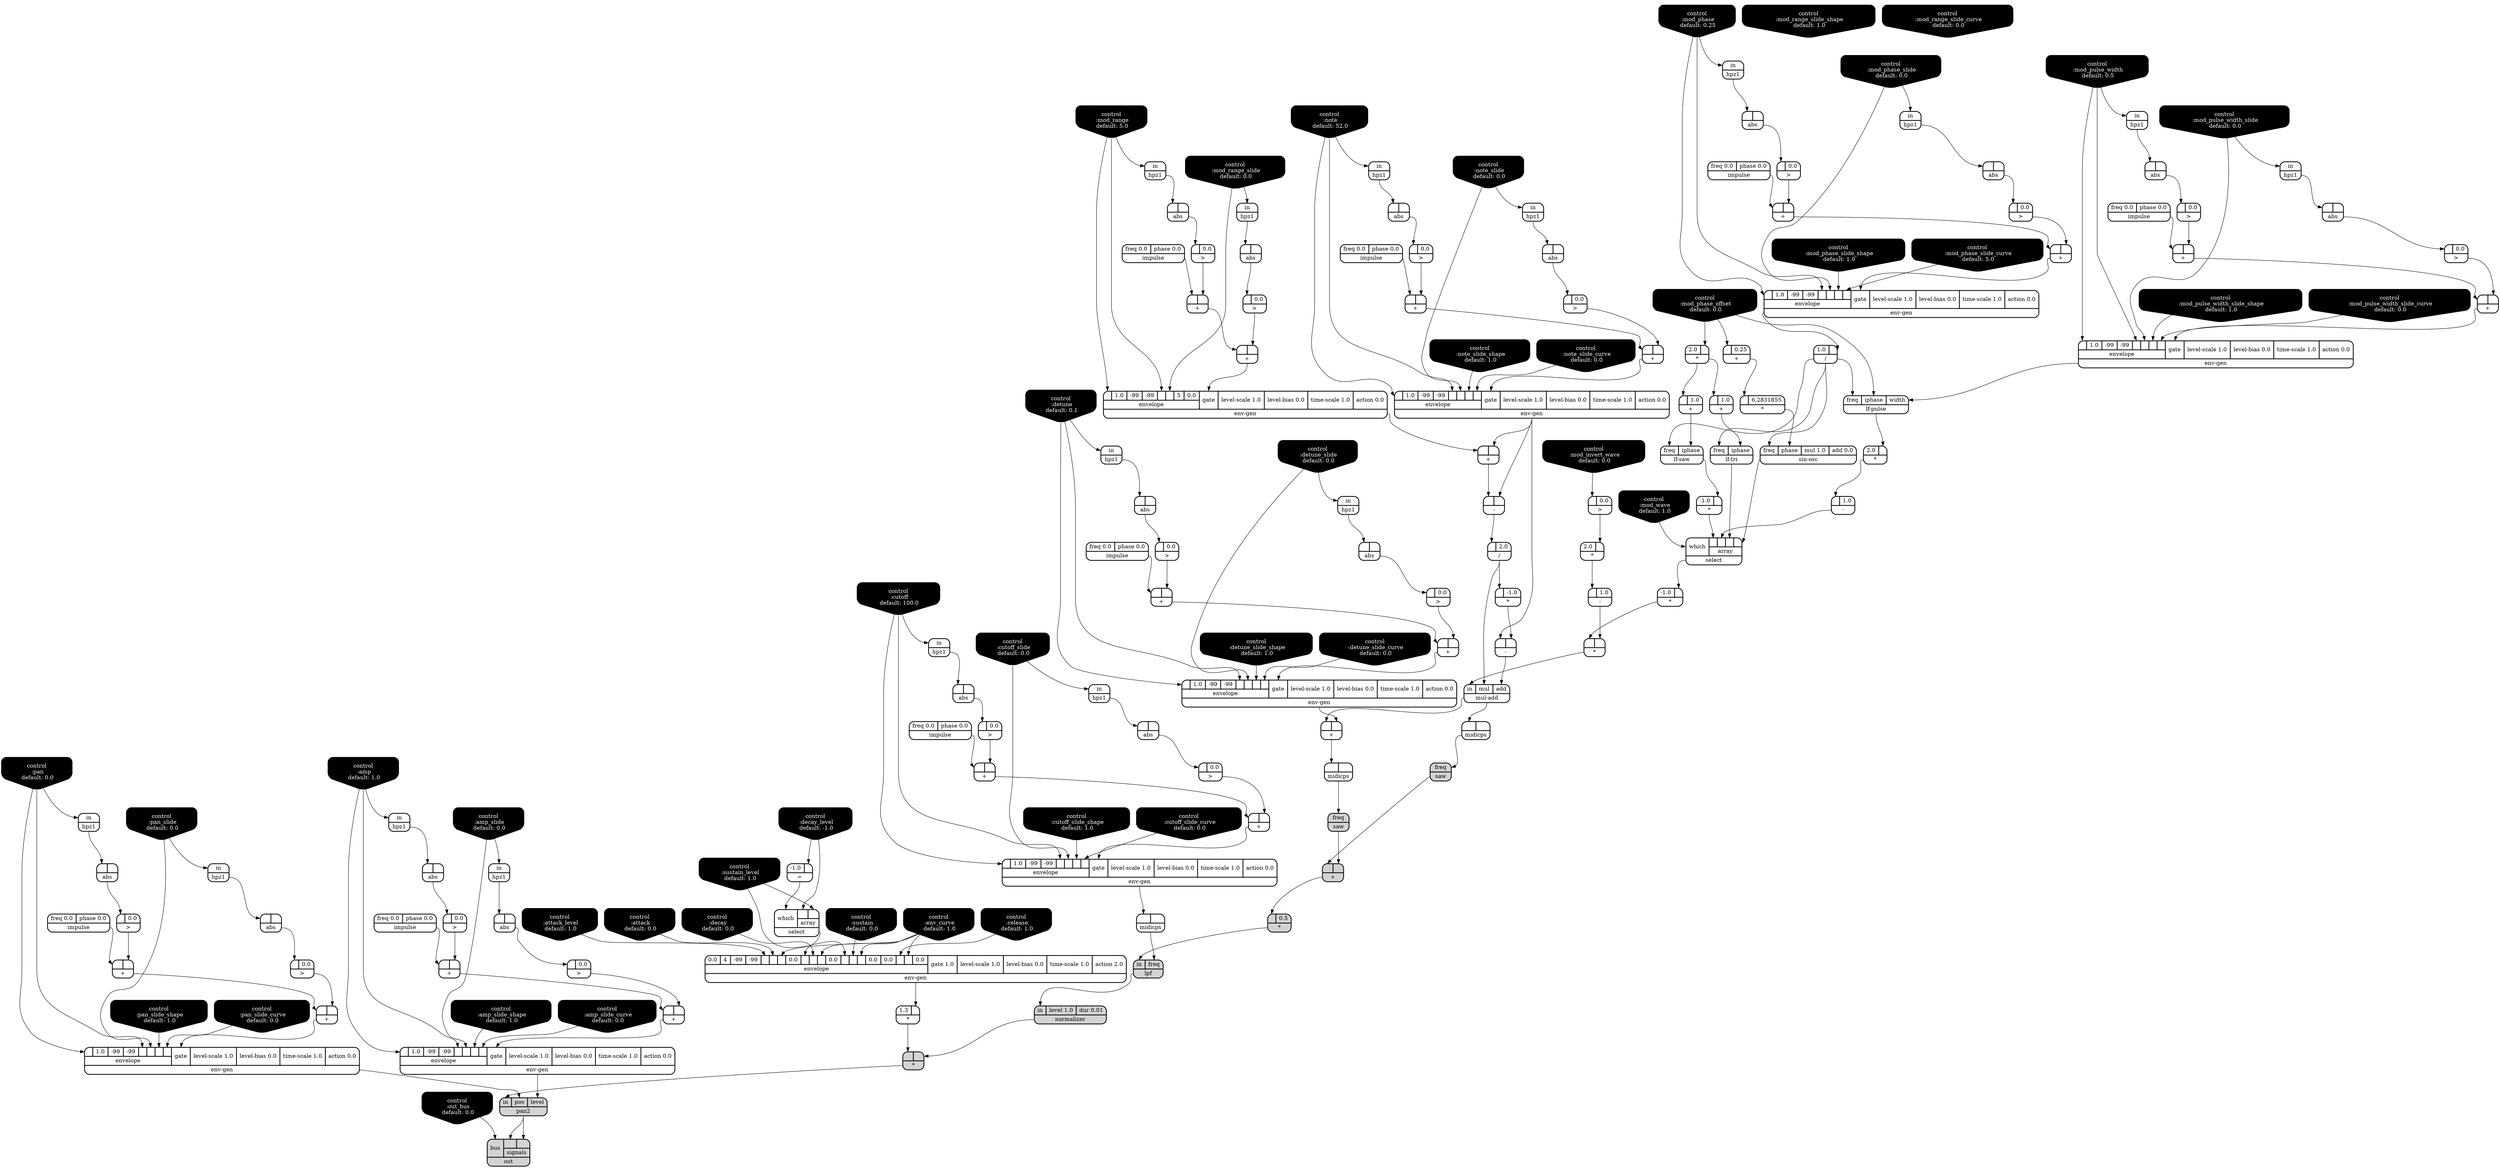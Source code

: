 digraph synthdef {
60 [label = "{{ <a> 2.0|<b> } |<__UG_NAME__>* }" style="bold, rounded" shape=record rankdir=LR];
74 [label = "{{ <a> -1.0|<b> } |<__UG_NAME__>* }" style="bold, rounded" shape=record rankdir=LR];
86 [label = "{{ <a> 2.0|<b> } |<__UG_NAME__>* }" style="bold, rounded" shape=record rankdir=LR];
91 [label = "{{ <a> |<b> 6.2831855} |<__UG_NAME__>* }" style="bold, rounded" shape=record rankdir=LR];
94 [label = "{{ <a> -1.0|<b> } |<__UG_NAME__>* }" style="bold, rounded" shape=record rankdir=LR];
96 [label = "{{ <a> 2.0|<b> } |<__UG_NAME__>* }" style="bold, rounded" shape=record rankdir=LR];
98 [label = "{{ <a> |<b> } |<__UG_NAME__>* }" style="bold, rounded" shape=record rankdir=LR];
122 [label = "{{ <a> |<b> -1.0} |<__UG_NAME__>* }" style="bold, rounded" shape=record rankdir=LR];
141 [label = "{{ <a> |<b> 0.5} |<__UG_NAME__>* }" style="filled, bold, rounded"  shape=record rankdir=LR];
157 [label = "{{ <a> 1.3|<b> } |<__UG_NAME__>* }" style="bold, rounded" shape=record rankdir=LR];
158 [label = "{{ <a> |<b> } |<__UG_NAME__>* }" style="filled, bold, rounded"  shape=record rankdir=LR];
48 [label = "{{ <a> |<b> } |<__UG_NAME__>+ }" style="bold, rounded" shape=record rankdir=LR];
53 [label = "{{ <a> |<b> } |<__UG_NAME__>+ }" style="bold, rounded" shape=record rankdir=LR];
57 [label = "{{ <a> |<b> } |<__UG_NAME__>+ }" style="bold, rounded" shape=record rankdir=LR];
65 [label = "{{ <a> |<b> } |<__UG_NAME__>+ }" style="bold, rounded" shape=record rankdir=LR];
69 [label = "{{ <a> |<b> } |<__UG_NAME__>+ }" style="bold, rounded" shape=record rankdir=LR];
72 [label = "{{ <a> |<b> 1.0} |<__UG_NAME__>+ }" style="bold, rounded" shape=record rankdir=LR];
79 [label = "{{ <a> |<b> } |<__UG_NAME__>+ }" style="bold, rounded" shape=record rankdir=LR];
83 [label = "{{ <a> |<b> } |<__UG_NAME__>+ }" style="bold, rounded" shape=record rankdir=LR];
88 [label = "{{ <a> |<b> 1.0} |<__UG_NAME__>+ }" style="bold, rounded" shape=record rankdir=LR];
90 [label = "{{ <a> |<b> 0.25} |<__UG_NAME__>+ }" style="bold, rounded" shape=record rankdir=LR];
103 [label = "{{ <a> |<b> } |<__UG_NAME__>+ }" style="bold, rounded" shape=record rankdir=LR];
107 [label = "{{ <a> |<b> } |<__UG_NAME__>+ }" style="bold, rounded" shape=record rankdir=LR];
113 [label = "{{ <a> |<b> } |<__UG_NAME__>+ }" style="bold, rounded" shape=record rankdir=LR];
117 [label = "{{ <a> |<b> } |<__UG_NAME__>+ }" style="bold, rounded" shape=record rankdir=LR];
119 [label = "{{ <a> |<b> } |<__UG_NAME__>+ }" style="bold, rounded" shape=record rankdir=LR];
131 [label = "{{ <a> |<b> } |<__UG_NAME__>+ }" style="bold, rounded" shape=record rankdir=LR];
135 [label = "{{ <a> |<b> } |<__UG_NAME__>+ }" style="bold, rounded" shape=record rankdir=LR];
137 [label = "{{ <a> |<b> } |<__UG_NAME__>+ }" style="bold, rounded" shape=record rankdir=LR];
140 [label = "{{ <a> |<b> } |<__UG_NAME__>+ }" style="filled, bold, rounded"  shape=record rankdir=LR];
148 [label = "{{ <a> |<b> } |<__UG_NAME__>+ }" style="bold, rounded" shape=record rankdir=LR];
152 [label = "{{ <a> |<b> } |<__UG_NAME__>+ }" style="bold, rounded" shape=record rankdir=LR];
162 [label = "{{ <a> |<b> } |<__UG_NAME__>+ }" style="bold, rounded" shape=record rankdir=LR];
87 [label = "{{ <a> |<b> 1.0} |<__UG_NAME__>- }" style="bold, rounded" shape=record rankdir=LR];
97 [label = "{{ <a> |<b> 1.0} |<__UG_NAME__>- }" style="bold, rounded" shape=record rankdir=LR];
120 [label = "{{ <a> |<b> } |<__UG_NAME__>- }" style="bold, rounded" shape=record rankdir=LR];
123 [label = "{{ <a> |<b> } |<__UG_NAME__>- }" style="bold, rounded" shape=record rankdir=LR];
71 [label = "{{ <a> 1.0|<b> } |<__UG_NAME__>/ }" style="bold, rounded" shape=record rankdir=LR];
121 [label = "{{ <a> |<b> 2.0} |<__UG_NAME__>/ }" style="bold, rounded" shape=record rankdir=LR];
154 [label = "{{ <a> -1.0|<b> } |<__UG_NAME__>= }" style="bold, rounded" shape=record rankdir=LR];
47 [label = "{{ <a> |<b> 0.0} |<__UG_NAME__>\> }" style="bold, rounded" shape=record rankdir=LR];
51 [label = "{{ <a> |<b> 0.0} |<__UG_NAME__>\> }" style="bold, rounded" shape=record rankdir=LR];
56 [label = "{{ <a> |<b> 0.0} |<__UG_NAME__>\> }" style="bold, rounded" shape=record rankdir=LR];
64 [label = "{{ <a> |<b> 0.0} |<__UG_NAME__>\> }" style="bold, rounded" shape=record rankdir=LR];
68 [label = "{{ <a> |<b> 0.0} |<__UG_NAME__>\> }" style="bold, rounded" shape=record rankdir=LR];
78 [label = "{{ <a> |<b> 0.0} |<__UG_NAME__>\> }" style="bold, rounded" shape=record rankdir=LR];
82 [label = "{{ <a> |<b> 0.0} |<__UG_NAME__>\> }" style="bold, rounded" shape=record rankdir=LR];
95 [label = "{{ <a> |<b> 0.0} |<__UG_NAME__>\> }" style="bold, rounded" shape=record rankdir=LR];
102 [label = "{{ <a> |<b> 0.0} |<__UG_NAME__>\> }" style="bold, rounded" shape=record rankdir=LR];
106 [label = "{{ <a> |<b> 0.0} |<__UG_NAME__>\> }" style="bold, rounded" shape=record rankdir=LR];
112 [label = "{{ <a> |<b> 0.0} |<__UG_NAME__>\> }" style="bold, rounded" shape=record rankdir=LR];
116 [label = "{{ <a> |<b> 0.0} |<__UG_NAME__>\> }" style="bold, rounded" shape=record rankdir=LR];
130 [label = "{{ <a> |<b> 0.0} |<__UG_NAME__>\> }" style="bold, rounded" shape=record rankdir=LR];
134 [label = "{{ <a> |<b> 0.0} |<__UG_NAME__>\> }" style="bold, rounded" shape=record rankdir=LR];
147 [label = "{{ <a> |<b> 0.0} |<__UG_NAME__>\> }" style="bold, rounded" shape=record rankdir=LR];
151 [label = "{{ <a> |<b> 0.0} |<__UG_NAME__>\> }" style="bold, rounded" shape=record rankdir=LR];
161 [label = "{{ <a> |<b> 0.0} |<__UG_NAME__>\> }" style="bold, rounded" shape=record rankdir=LR];
46 [label = "{{ <a> |<b> } |<__UG_NAME__>abs }" style="bold, rounded" shape=record rankdir=LR];
50 [label = "{{ <a> |<b> } |<__UG_NAME__>abs }" style="bold, rounded" shape=record rankdir=LR];
55 [label = "{{ <a> |<b> } |<__UG_NAME__>abs }" style="bold, rounded" shape=record rankdir=LR];
63 [label = "{{ <a> |<b> } |<__UG_NAME__>abs }" style="bold, rounded" shape=record rankdir=LR];
67 [label = "{{ <a> |<b> } |<__UG_NAME__>abs }" style="bold, rounded" shape=record rankdir=LR];
77 [label = "{{ <a> |<b> } |<__UG_NAME__>abs }" style="bold, rounded" shape=record rankdir=LR];
81 [label = "{{ <a> |<b> } |<__UG_NAME__>abs }" style="bold, rounded" shape=record rankdir=LR];
101 [label = "{{ <a> |<b> } |<__UG_NAME__>abs }" style="bold, rounded" shape=record rankdir=LR];
105 [label = "{{ <a> |<b> } |<__UG_NAME__>abs }" style="bold, rounded" shape=record rankdir=LR];
111 [label = "{{ <a> |<b> } |<__UG_NAME__>abs }" style="bold, rounded" shape=record rankdir=LR];
115 [label = "{{ <a> |<b> } |<__UG_NAME__>abs }" style="bold, rounded" shape=record rankdir=LR];
129 [label = "{{ <a> |<b> } |<__UG_NAME__>abs }" style="bold, rounded" shape=record rankdir=LR];
133 [label = "{{ <a> |<b> } |<__UG_NAME__>abs }" style="bold, rounded" shape=record rankdir=LR];
146 [label = "{{ <a> |<b> } |<__UG_NAME__>abs }" style="bold, rounded" shape=record rankdir=LR];
150 [label = "{{ <a> |<b> } |<__UG_NAME__>abs }" style="bold, rounded" shape=record rankdir=LR];
160 [label = "{{ <a> |<b> } |<__UG_NAME__>abs }" style="bold, rounded" shape=record rankdir=LR];
0 [label = "control
 :note
 default: 52.0" shape=invhouse style="rounded, filled, bold" fillcolor=black fontcolor=white ]; 
1 [label = "control
 :note_slide
 default: 0.0" shape=invhouse style="rounded, filled, bold" fillcolor=black fontcolor=white ]; 
2 [label = "control
 :note_slide_shape
 default: 1.0" shape=invhouse style="rounded, filled, bold" fillcolor=black fontcolor=white ]; 
3 [label = "control
 :note_slide_curve
 default: 0.0" shape=invhouse style="rounded, filled, bold" fillcolor=black fontcolor=white ]; 
4 [label = "control
 :amp
 default: 1.0" shape=invhouse style="rounded, filled, bold" fillcolor=black fontcolor=white ]; 
5 [label = "control
 :amp_slide
 default: 0.0" shape=invhouse style="rounded, filled, bold" fillcolor=black fontcolor=white ]; 
6 [label = "control
 :amp_slide_shape
 default: 1.0" shape=invhouse style="rounded, filled, bold" fillcolor=black fontcolor=white ]; 
7 [label = "control
 :amp_slide_curve
 default: 0.0" shape=invhouse style="rounded, filled, bold" fillcolor=black fontcolor=white ]; 
8 [label = "control
 :pan
 default: 0.0" shape=invhouse style="rounded, filled, bold" fillcolor=black fontcolor=white ]; 
9 [label = "control
 :pan_slide
 default: 0.0" shape=invhouse style="rounded, filled, bold" fillcolor=black fontcolor=white ]; 
10 [label = "control
 :pan_slide_shape
 default: 1.0" shape=invhouse style="rounded, filled, bold" fillcolor=black fontcolor=white ]; 
11 [label = "control
 :pan_slide_curve
 default: 0.0" shape=invhouse style="rounded, filled, bold" fillcolor=black fontcolor=white ]; 
12 [label = "control
 :attack
 default: 0.0" shape=invhouse style="rounded, filled, bold" fillcolor=black fontcolor=white ]; 
13 [label = "control
 :decay
 default: 0.0" shape=invhouse style="rounded, filled, bold" fillcolor=black fontcolor=white ]; 
14 [label = "control
 :sustain
 default: 0.0" shape=invhouse style="rounded, filled, bold" fillcolor=black fontcolor=white ]; 
15 [label = "control
 :release
 default: 1.0" shape=invhouse style="rounded, filled, bold" fillcolor=black fontcolor=white ]; 
16 [label = "control
 :attack_level
 default: 1.0" shape=invhouse style="rounded, filled, bold" fillcolor=black fontcolor=white ]; 
17 [label = "control
 :decay_level
 default: -1.0" shape=invhouse style="rounded, filled, bold" fillcolor=black fontcolor=white ]; 
18 [label = "control
 :sustain_level
 default: 1.0" shape=invhouse style="rounded, filled, bold" fillcolor=black fontcolor=white ]; 
19 [label = "control
 :env_curve
 default: 1.0" shape=invhouse style="rounded, filled, bold" fillcolor=black fontcolor=white ]; 
20 [label = "control
 :cutoff
 default: 100.0" shape=invhouse style="rounded, filled, bold" fillcolor=black fontcolor=white ]; 
21 [label = "control
 :cutoff_slide
 default: 0.0" shape=invhouse style="rounded, filled, bold" fillcolor=black fontcolor=white ]; 
22 [label = "control
 :cutoff_slide_shape
 default: 1.0" shape=invhouse style="rounded, filled, bold" fillcolor=black fontcolor=white ]; 
23 [label = "control
 :cutoff_slide_curve
 default: 0.0" shape=invhouse style="rounded, filled, bold" fillcolor=black fontcolor=white ]; 
24 [label = "control
 :mod_phase
 default: 0.25" shape=invhouse style="rounded, filled, bold" fillcolor=black fontcolor=white ]; 
25 [label = "control
 :mod_phase_slide
 default: 0.0" shape=invhouse style="rounded, filled, bold" fillcolor=black fontcolor=white ]; 
26 [label = "control
 :mod_phase_slide_shape
 default: 1.0" shape=invhouse style="rounded, filled, bold" fillcolor=black fontcolor=white ]; 
27 [label = "control
 :mod_phase_slide_curve
 default: 5.0" shape=invhouse style="rounded, filled, bold" fillcolor=black fontcolor=white ]; 
28 [label = "control
 :mod_range
 default: 5.0" shape=invhouse style="rounded, filled, bold" fillcolor=black fontcolor=white ]; 
29 [label = "control
 :mod_range_slide
 default: 0.0" shape=invhouse style="rounded, filled, bold" fillcolor=black fontcolor=white ]; 
30 [label = "control
 :mod_range_slide_shape
 default: 1.0" shape=invhouse style="rounded, filled, bold" fillcolor=black fontcolor=white ]; 
31 [label = "control
 :mod_range_slide_curve
 default: 0.0" shape=invhouse style="rounded, filled, bold" fillcolor=black fontcolor=white ]; 
32 [label = "control
 :mod_pulse_width
 default: 0.5" shape=invhouse style="rounded, filled, bold" fillcolor=black fontcolor=white ]; 
33 [label = "control
 :mod_pulse_width_slide
 default: 0.0" shape=invhouse style="rounded, filled, bold" fillcolor=black fontcolor=white ]; 
34 [label = "control
 :mod_pulse_width_slide_shape
 default: 1.0" shape=invhouse style="rounded, filled, bold" fillcolor=black fontcolor=white ]; 
35 [label = "control
 :mod_pulse_width_slide_curve
 default: 0.0" shape=invhouse style="rounded, filled, bold" fillcolor=black fontcolor=white ]; 
36 [label = "control
 :mod_phase_offset
 default: 0.0" shape=invhouse style="rounded, filled, bold" fillcolor=black fontcolor=white ]; 
37 [label = "control
 :mod_wave
 default: 1.0" shape=invhouse style="rounded, filled, bold" fillcolor=black fontcolor=white ]; 
38 [label = "control
 :mod_invert_wave
 default: 0.0" shape=invhouse style="rounded, filled, bold" fillcolor=black fontcolor=white ]; 
39 [label = "control
 :detune
 default: 0.1" shape=invhouse style="rounded, filled, bold" fillcolor=black fontcolor=white ]; 
40 [label = "control
 :detune_slide
 default: 0.0" shape=invhouse style="rounded, filled, bold" fillcolor=black fontcolor=white ]; 
41 [label = "control
 :detune_slide_shape
 default: 1.0" shape=invhouse style="rounded, filled, bold" fillcolor=black fontcolor=white ]; 
42 [label = "control
 :detune_slide_curve
 default: 0.0" shape=invhouse style="rounded, filled, bold" fillcolor=black fontcolor=white ]; 
43 [label = "control
 :out_bus
 default: 0.0" shape=invhouse style="rounded, filled, bold" fillcolor=black fontcolor=white ]; 
58 [label = "{{ {{<envelope___control___0>|1.0|-99|-99|<envelope___control___4>|<envelope___control___5>|<envelope___control___6>|<envelope___control___7>}|envelope}|<gate> gate|<level____scale> level-scale 1.0|<level____bias> level-bias 0.0|<time____scale> time-scale 1.0|<action> action 0.0} |<__UG_NAME__>env-gen }" style="bold, rounded" shape=record rankdir=LR];
70 [label = "{{ {{<envelope___control___0>|1.0|-99|-99|<envelope___control___4>|<envelope___control___5>|<envelope___control___6>|<envelope___control___7>}|envelope}|<gate> gate|<level____scale> level-scale 1.0|<level____bias> level-bias 0.0|<time____scale> time-scale 1.0|<action> action 0.0} |<__UG_NAME__>env-gen }" style="bold, rounded" shape=record rankdir=LR];
84 [label = "{{ {{<envelope___control___0>|1.0|-99|-99|<envelope___control___4>|<envelope___control___5>|<envelope___control___6>|<envelope___control___7>}|envelope}|<gate> gate|<level____scale> level-scale 1.0|<level____bias> level-bias 0.0|<time____scale> time-scale 1.0|<action> action 0.0} |<__UG_NAME__>env-gen }" style="bold, rounded" shape=record rankdir=LR];
108 [label = "{{ {{<envelope___control___0>|1.0|-99|-99|<envelope___control___4>|<envelope___control___5>|5|0.0}|envelope}|<gate> gate|<level____scale> level-scale 1.0|<level____bias> level-bias 0.0|<time____scale> time-scale 1.0|<action> action 0.0} |<__UG_NAME__>env-gen }" style="bold, rounded" shape=record rankdir=LR];
118 [label = "{{ {{<envelope___control___0>|1.0|-99|-99|<envelope___control___4>|<envelope___control___5>|<envelope___control___6>|<envelope___control___7>}|envelope}|<gate> gate|<level____scale> level-scale 1.0|<level____bias> level-bias 0.0|<time____scale> time-scale 1.0|<action> action 0.0} |<__UG_NAME__>env-gen }" style="bold, rounded" shape=record rankdir=LR];
136 [label = "{{ {{<envelope___control___0>|1.0|-99|-99|<envelope___control___4>|<envelope___control___5>|<envelope___control___6>|<envelope___control___7>}|envelope}|<gate> gate|<level____scale> level-scale 1.0|<level____bias> level-bias 0.0|<time____scale> time-scale 1.0|<action> action 0.0} |<__UG_NAME__>env-gen }" style="bold, rounded" shape=record rankdir=LR];
153 [label = "{{ {{<envelope___control___0>|1.0|-99|-99|<envelope___control___4>|<envelope___control___5>|<envelope___control___6>|<envelope___control___7>}|envelope}|<gate> gate|<level____scale> level-scale 1.0|<level____bias> level-bias 0.0|<time____scale> time-scale 1.0|<action> action 0.0} |<__UG_NAME__>env-gen }" style="bold, rounded" shape=record rankdir=LR];
156 [label = "{{ {{0.0|4|-99|-99|<envelope___control___4>|<envelope___control___5>|<envelope___control___6>|0.0|<envelope___select___8>|<envelope___control___9>|<envelope___control___10>|0.0|<envelope___control___12>|<envelope___control___13>|<envelope___control___14>|0.0|0.0|<envelope___control___17>|<envelope___control___18>|0.0}|envelope}|<gate> gate 1.0|<level____scale> level-scale 1.0|<level____bias> level-bias 0.0|<time____scale> time-scale 1.0|<action> action 2.0} |<__UG_NAME__>env-gen }" style="bold, rounded" shape=record rankdir=LR];
163 [label = "{{ {{<envelope___control___0>|1.0|-99|-99|<envelope___control___4>|<envelope___control___5>|<envelope___control___6>|<envelope___control___7>}|envelope}|<gate> gate|<level____scale> level-scale 1.0|<level____bias> level-bias 0.0|<time____scale> time-scale 1.0|<action> action 0.0} |<__UG_NAME__>env-gen }" style="bold, rounded" shape=record rankdir=LR];
45 [label = "{{ <in> in} |<__UG_NAME__>hpz1 }" style="bold, rounded" shape=record rankdir=LR];
49 [label = "{{ <in> in} |<__UG_NAME__>hpz1 }" style="bold, rounded" shape=record rankdir=LR];
54 [label = "{{ <in> in} |<__UG_NAME__>hpz1 }" style="bold, rounded" shape=record rankdir=LR];
62 [label = "{{ <in> in} |<__UG_NAME__>hpz1 }" style="bold, rounded" shape=record rankdir=LR];
66 [label = "{{ <in> in} |<__UG_NAME__>hpz1 }" style="bold, rounded" shape=record rankdir=LR];
76 [label = "{{ <in> in} |<__UG_NAME__>hpz1 }" style="bold, rounded" shape=record rankdir=LR];
80 [label = "{{ <in> in} |<__UG_NAME__>hpz1 }" style="bold, rounded" shape=record rankdir=LR];
100 [label = "{{ <in> in} |<__UG_NAME__>hpz1 }" style="bold, rounded" shape=record rankdir=LR];
104 [label = "{{ <in> in} |<__UG_NAME__>hpz1 }" style="bold, rounded" shape=record rankdir=LR];
110 [label = "{{ <in> in} |<__UG_NAME__>hpz1 }" style="bold, rounded" shape=record rankdir=LR];
114 [label = "{{ <in> in} |<__UG_NAME__>hpz1 }" style="bold, rounded" shape=record rankdir=LR];
128 [label = "{{ <in> in} |<__UG_NAME__>hpz1 }" style="bold, rounded" shape=record rankdir=LR];
132 [label = "{{ <in> in} |<__UG_NAME__>hpz1 }" style="bold, rounded" shape=record rankdir=LR];
145 [label = "{{ <in> in} |<__UG_NAME__>hpz1 }" style="bold, rounded" shape=record rankdir=LR];
149 [label = "{{ <in> in} |<__UG_NAME__>hpz1 }" style="bold, rounded" shape=record rankdir=LR];
159 [label = "{{ <in> in} |<__UG_NAME__>hpz1 }" style="bold, rounded" shape=record rankdir=LR];
44 [label = "{{ <freq> freq 0.0|<phase> phase 0.0} |<__UG_NAME__>impulse }" style="bold, rounded" shape=record rankdir=LR];
52 [label = "{{ <freq> freq 0.0|<phase> phase 0.0} |<__UG_NAME__>impulse }" style="bold, rounded" shape=record rankdir=LR];
61 [label = "{{ <freq> freq 0.0|<phase> phase 0.0} |<__UG_NAME__>impulse }" style="bold, rounded" shape=record rankdir=LR];
75 [label = "{{ <freq> freq 0.0|<phase> phase 0.0} |<__UG_NAME__>impulse }" style="bold, rounded" shape=record rankdir=LR];
99 [label = "{{ <freq> freq 0.0|<phase> phase 0.0} |<__UG_NAME__>impulse }" style="bold, rounded" shape=record rankdir=LR];
109 [label = "{{ <freq> freq 0.0|<phase> phase 0.0} |<__UG_NAME__>impulse }" style="bold, rounded" shape=record rankdir=LR];
127 [label = "{{ <freq> freq 0.0|<phase> phase 0.0} |<__UG_NAME__>impulse }" style="bold, rounded" shape=record rankdir=LR];
144 [label = "{{ <freq> freq 0.0|<phase> phase 0.0} |<__UG_NAME__>impulse }" style="bold, rounded" shape=record rankdir=LR];
85 [label = "{{ <freq> freq|<iphase> iphase|<width> width} |<__UG_NAME__>lf-pulse }" style="bold, rounded" shape=record rankdir=LR];
73 [label = "{{ <freq> freq|<iphase> iphase} |<__UG_NAME__>lf-saw }" style="bold, rounded" shape=record rankdir=LR];
89 [label = "{{ <freq> freq|<iphase> iphase} |<__UG_NAME__>lf-tri }" style="bold, rounded" shape=record rankdir=LR];
142 [label = "{{ <in> in|<freq> freq} |<__UG_NAME__>lpf }" style="filled, bold, rounded"  shape=record rankdir=LR];
59 [label = "{{ <a> |<b> } |<__UG_NAME__>midicps }" style="bold, rounded" shape=record rankdir=LR];
125 [label = "{{ <a> |<b> } |<__UG_NAME__>midicps }" style="bold, rounded" shape=record rankdir=LR];
138 [label = "{{ <a> |<b> } |<__UG_NAME__>midicps }" style="bold, rounded" shape=record rankdir=LR];
124 [label = "{{ <in> in|<mul> mul|<add> add} |<__UG_NAME__>mul-add }" style="bold, rounded" shape=record rankdir=LR];
143 [label = "{{ <in> in|<level> level 1.0|<dur> dur 0.01} |<__UG_NAME__>normalizer }" style="filled, bold, rounded"  shape=record rankdir=LR];
165 [label = "{{ <bus> bus|{{<signals___pan2___0>|<signals___pan2___1>}|signals}} |<__UG_NAME__>out }" style="filled, bold, rounded"  shape=record rankdir=LR];
164 [label = "{{ <in> in|<pos> pos|<level> level} |<__UG_NAME__>pan2 }" style="filled, bold, rounded"  shape=record rankdir=LR];
126 [label = "{{ <freq> freq} |<__UG_NAME__>saw }" style="filled, bold, rounded"  shape=record rankdir=LR];
139 [label = "{{ <freq> freq} |<__UG_NAME__>saw }" style="filled, bold, rounded"  shape=record rankdir=LR];
93 [label = "{{ <which> which|{{<array___binary____op____u____gen___0>|<array___binary____op____u____gen___1>|<array___lf____tri___2>|<array___sin____osc___3>}|array}} |<__UG_NAME__>select }" style="bold, rounded" shape=record rankdir=LR];
155 [label = "{{ <which> which|{{<array___control___0>|<array___control___1>}|array}} |<__UG_NAME__>select }" style="bold, rounded" shape=record rankdir=LR];
92 [label = "{{ <freq> freq|<phase> phase|<mul> mul 1.0|<add> add 0.0} |<__UG_NAME__>sin-osc }" style="bold, rounded" shape=record rankdir=LR];

36:__UG_NAME__ -> 60:b ;
73:__UG_NAME__ -> 74:b ;
85:__UG_NAME__ -> 86:b ;
90:__UG_NAME__ -> 91:a ;
93:__UG_NAME__ -> 94:b ;
95:__UG_NAME__ -> 96:b ;
97:__UG_NAME__ -> 98:b ;
94:__UG_NAME__ -> 98:a ;
121:__UG_NAME__ -> 122:a ;
140:__UG_NAME__ -> 141:a ;
156:__UG_NAME__ -> 157:b ;
143:__UG_NAME__ -> 158:b ;
157:__UG_NAME__ -> 158:a ;
47:__UG_NAME__ -> 48:b ;
44:__UG_NAME__ -> 48:a ;
51:__UG_NAME__ -> 53:b ;
52:__UG_NAME__ -> 53:a ;
56:__UG_NAME__ -> 57:b ;
53:__UG_NAME__ -> 57:a ;
64:__UG_NAME__ -> 65:b ;
61:__UG_NAME__ -> 65:a ;
68:__UG_NAME__ -> 69:b ;
65:__UG_NAME__ -> 69:a ;
60:__UG_NAME__ -> 72:a ;
78:__UG_NAME__ -> 79:b ;
75:__UG_NAME__ -> 79:a ;
82:__UG_NAME__ -> 83:b ;
79:__UG_NAME__ -> 83:a ;
60:__UG_NAME__ -> 88:a ;
36:__UG_NAME__ -> 90:a ;
102:__UG_NAME__ -> 103:b ;
99:__UG_NAME__ -> 103:a ;
106:__UG_NAME__ -> 107:b ;
103:__UG_NAME__ -> 107:a ;
112:__UG_NAME__ -> 113:b ;
109:__UG_NAME__ -> 113:a ;
116:__UG_NAME__ -> 117:b ;
113:__UG_NAME__ -> 117:a ;
118:__UG_NAME__ -> 119:b ;
108:__UG_NAME__ -> 119:a ;
130:__UG_NAME__ -> 131:b ;
127:__UG_NAME__ -> 131:a ;
134:__UG_NAME__ -> 135:b ;
131:__UG_NAME__ -> 135:a ;
136:__UG_NAME__ -> 137:b ;
124:__UG_NAME__ -> 137:a ;
139:__UG_NAME__ -> 140:b ;
126:__UG_NAME__ -> 140:a ;
147:__UG_NAME__ -> 148:b ;
144:__UG_NAME__ -> 148:a ;
151:__UG_NAME__ -> 152:b ;
148:__UG_NAME__ -> 152:a ;
161:__UG_NAME__ -> 162:b ;
48:__UG_NAME__ -> 162:a ;
86:__UG_NAME__ -> 87:a ;
96:__UG_NAME__ -> 97:a ;
118:__UG_NAME__ -> 120:b ;
119:__UG_NAME__ -> 120:a ;
122:__UG_NAME__ -> 123:b ;
118:__UG_NAME__ -> 123:a ;
70:__UG_NAME__ -> 71:b ;
120:__UG_NAME__ -> 121:a ;
17:__UG_NAME__ -> 154:b ;
46:__UG_NAME__ -> 47:a ;
50:__UG_NAME__ -> 51:a ;
55:__UG_NAME__ -> 56:a ;
63:__UG_NAME__ -> 64:a ;
67:__UG_NAME__ -> 68:a ;
77:__UG_NAME__ -> 78:a ;
81:__UG_NAME__ -> 82:a ;
38:__UG_NAME__ -> 95:a ;
101:__UG_NAME__ -> 102:a ;
105:__UG_NAME__ -> 106:a ;
111:__UG_NAME__ -> 112:a ;
115:__UG_NAME__ -> 116:a ;
129:__UG_NAME__ -> 130:a ;
133:__UG_NAME__ -> 134:a ;
146:__UG_NAME__ -> 147:a ;
150:__UG_NAME__ -> 151:a ;
160:__UG_NAME__ -> 161:a ;
45:__UG_NAME__ -> 46:a ;
49:__UG_NAME__ -> 50:a ;
54:__UG_NAME__ -> 55:a ;
62:__UG_NAME__ -> 63:a ;
66:__UG_NAME__ -> 67:a ;
76:__UG_NAME__ -> 77:a ;
80:__UG_NAME__ -> 81:a ;
100:__UG_NAME__ -> 101:a ;
104:__UG_NAME__ -> 105:a ;
110:__UG_NAME__ -> 111:a ;
114:__UG_NAME__ -> 115:a ;
128:__UG_NAME__ -> 129:a ;
132:__UG_NAME__ -> 133:a ;
145:__UG_NAME__ -> 146:a ;
149:__UG_NAME__ -> 150:a ;
159:__UG_NAME__ -> 160:a ;
57:__UG_NAME__ -> 58:gate ;
20:__UG_NAME__ -> 58:envelope___control___0 ;
20:__UG_NAME__ -> 58:envelope___control___4 ;
21:__UG_NAME__ -> 58:envelope___control___5 ;
22:__UG_NAME__ -> 58:envelope___control___6 ;
23:__UG_NAME__ -> 58:envelope___control___7 ;
69:__UG_NAME__ -> 70:gate ;
24:__UG_NAME__ -> 70:envelope___control___0 ;
24:__UG_NAME__ -> 70:envelope___control___4 ;
25:__UG_NAME__ -> 70:envelope___control___5 ;
26:__UG_NAME__ -> 70:envelope___control___6 ;
27:__UG_NAME__ -> 70:envelope___control___7 ;
83:__UG_NAME__ -> 84:gate ;
32:__UG_NAME__ -> 84:envelope___control___0 ;
32:__UG_NAME__ -> 84:envelope___control___4 ;
33:__UG_NAME__ -> 84:envelope___control___5 ;
34:__UG_NAME__ -> 84:envelope___control___6 ;
35:__UG_NAME__ -> 84:envelope___control___7 ;
107:__UG_NAME__ -> 108:gate ;
28:__UG_NAME__ -> 108:envelope___control___0 ;
28:__UG_NAME__ -> 108:envelope___control___4 ;
29:__UG_NAME__ -> 108:envelope___control___5 ;
117:__UG_NAME__ -> 118:gate ;
0:__UG_NAME__ -> 118:envelope___control___0 ;
0:__UG_NAME__ -> 118:envelope___control___4 ;
1:__UG_NAME__ -> 118:envelope___control___5 ;
2:__UG_NAME__ -> 118:envelope___control___6 ;
3:__UG_NAME__ -> 118:envelope___control___7 ;
135:__UG_NAME__ -> 136:gate ;
39:__UG_NAME__ -> 136:envelope___control___0 ;
39:__UG_NAME__ -> 136:envelope___control___4 ;
40:__UG_NAME__ -> 136:envelope___control___5 ;
41:__UG_NAME__ -> 136:envelope___control___6 ;
42:__UG_NAME__ -> 136:envelope___control___7 ;
152:__UG_NAME__ -> 153:gate ;
8:__UG_NAME__ -> 153:envelope___control___0 ;
8:__UG_NAME__ -> 153:envelope___control___4 ;
9:__UG_NAME__ -> 153:envelope___control___5 ;
10:__UG_NAME__ -> 153:envelope___control___6 ;
11:__UG_NAME__ -> 153:envelope___control___7 ;
16:__UG_NAME__ -> 156:envelope___control___4 ;
12:__UG_NAME__ -> 156:envelope___control___5 ;
19:__UG_NAME__ -> 156:envelope___control___6 ;
155:__UG_NAME__ -> 156:envelope___select___8 ;
13:__UG_NAME__ -> 156:envelope___control___9 ;
19:__UG_NAME__ -> 156:envelope___control___10 ;
18:__UG_NAME__ -> 156:envelope___control___12 ;
14:__UG_NAME__ -> 156:envelope___control___13 ;
19:__UG_NAME__ -> 156:envelope___control___14 ;
15:__UG_NAME__ -> 156:envelope___control___17 ;
19:__UG_NAME__ -> 156:envelope___control___18 ;
162:__UG_NAME__ -> 163:gate ;
4:__UG_NAME__ -> 163:envelope___control___0 ;
4:__UG_NAME__ -> 163:envelope___control___4 ;
5:__UG_NAME__ -> 163:envelope___control___5 ;
6:__UG_NAME__ -> 163:envelope___control___6 ;
7:__UG_NAME__ -> 163:envelope___control___7 ;
4:__UG_NAME__ -> 45:in ;
20:__UG_NAME__ -> 49:in ;
21:__UG_NAME__ -> 54:in ;
24:__UG_NAME__ -> 62:in ;
25:__UG_NAME__ -> 66:in ;
32:__UG_NAME__ -> 76:in ;
33:__UG_NAME__ -> 80:in ;
28:__UG_NAME__ -> 100:in ;
29:__UG_NAME__ -> 104:in ;
0:__UG_NAME__ -> 110:in ;
1:__UG_NAME__ -> 114:in ;
39:__UG_NAME__ -> 128:in ;
40:__UG_NAME__ -> 132:in ;
8:__UG_NAME__ -> 145:in ;
9:__UG_NAME__ -> 149:in ;
5:__UG_NAME__ -> 159:in ;
84:__UG_NAME__ -> 85:width ;
36:__UG_NAME__ -> 85:iphase ;
71:__UG_NAME__ -> 85:freq ;
72:__UG_NAME__ -> 73:iphase ;
71:__UG_NAME__ -> 73:freq ;
88:__UG_NAME__ -> 89:iphase ;
71:__UG_NAME__ -> 89:freq ;
59:__UG_NAME__ -> 142:freq ;
141:__UG_NAME__ -> 142:in ;
58:__UG_NAME__ -> 59:a ;
124:__UG_NAME__ -> 125:a ;
137:__UG_NAME__ -> 138:a ;
123:__UG_NAME__ -> 124:add ;
121:__UG_NAME__ -> 124:mul ;
98:__UG_NAME__ -> 124:in ;
142:__UG_NAME__ -> 143:in ;
164:__UG_NAME__ -> 165:signals___pan2___0 ;
164:__UG_NAME__ -> 165:signals___pan2___1 ;
43:__UG_NAME__ -> 165:bus ;
163:__UG_NAME__ -> 164:level ;
153:__UG_NAME__ -> 164:pos ;
158:__UG_NAME__ -> 164:in ;
125:__UG_NAME__ -> 126:freq ;
138:__UG_NAME__ -> 139:freq ;
74:__UG_NAME__ -> 93:array___binary____op____u____gen___0 ;
87:__UG_NAME__ -> 93:array___binary____op____u____gen___1 ;
89:__UG_NAME__ -> 93:array___lf____tri___2 ;
92:__UG_NAME__ -> 93:array___sin____osc___3 ;
37:__UG_NAME__ -> 93:which ;
17:__UG_NAME__ -> 155:array___control___0 ;
18:__UG_NAME__ -> 155:array___control___1 ;
154:__UG_NAME__ -> 155:which ;
91:__UG_NAME__ -> 92:phase ;
71:__UG_NAME__ -> 92:freq ;

}